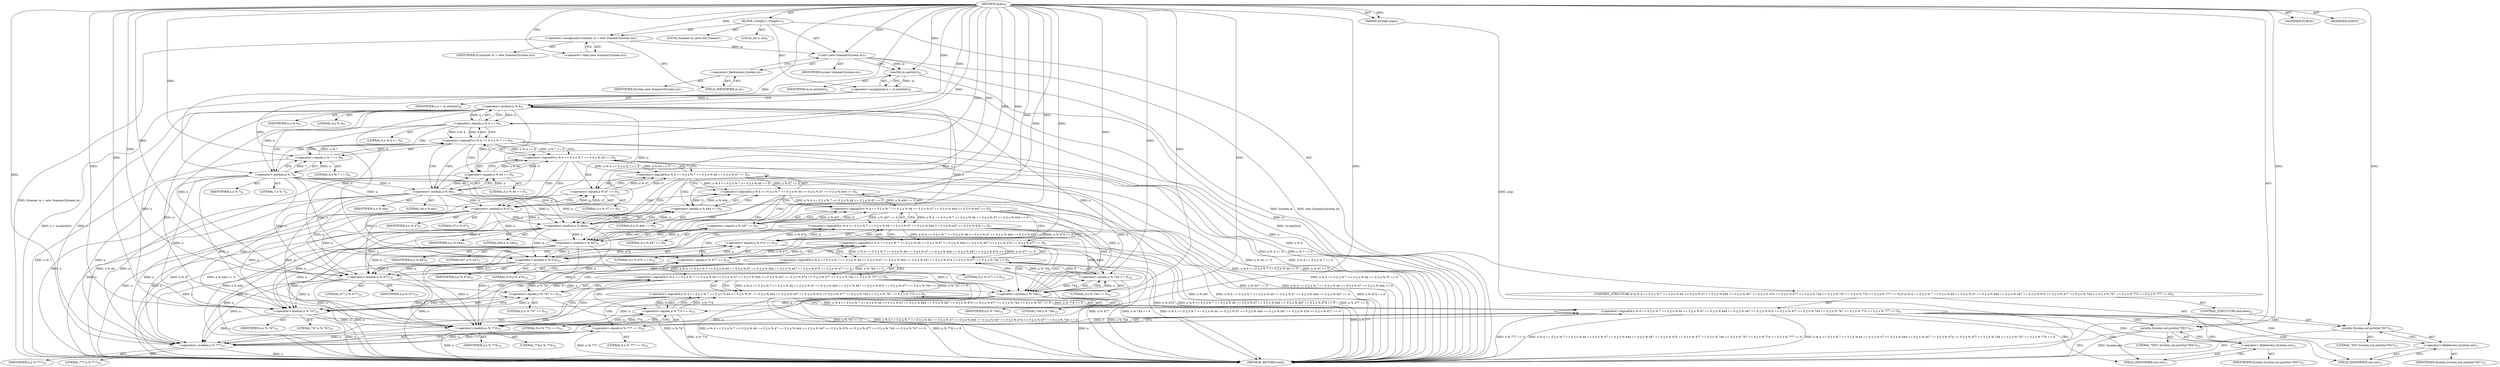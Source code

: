 digraph "main" {  
"19" [label = <(METHOD,main)<SUB>4</SUB>> ]
"20" [label = <(PARAM,String[] args)<SUB>4</SUB>> ]
"21" [label = <(BLOCK,&lt;empty&gt;,&lt;empty&gt;)<SUB>5</SUB>> ]
"22" [label = <(LOCAL,int n: int)<SUB>6</SUB>> ]
"4" [label = <(LOCAL,Scanner in: java.util.Scanner)<SUB>7</SUB>> ]
"23" [label = <(&lt;operator&gt;.assignment,Scanner in = new Scanner(System.in))<SUB>7</SUB>> ]
"24" [label = <(IDENTIFIER,in,Scanner in = new Scanner(System.in))<SUB>7</SUB>> ]
"25" [label = <(&lt;operator&gt;.alloc,new Scanner(System.in))<SUB>7</SUB>> ]
"26" [label = <(&lt;init&gt;,new Scanner(System.in))<SUB>7</SUB>> ]
"3" [label = <(IDENTIFIER,in,new Scanner(System.in))<SUB>7</SUB>> ]
"27" [label = <(&lt;operator&gt;.fieldAccess,System.in)<SUB>7</SUB>> ]
"28" [label = <(IDENTIFIER,System,new Scanner(System.in))<SUB>7</SUB>> ]
"29" [label = <(FIELD_IDENTIFIER,in,in)<SUB>7</SUB>> ]
"30" [label = <(&lt;operator&gt;.assignment,n = in.nextInt())<SUB>8</SUB>> ]
"31" [label = <(IDENTIFIER,n,n = in.nextInt())<SUB>8</SUB>> ]
"32" [label = <(nextInt,in.nextInt())<SUB>8</SUB>> ]
"33" [label = <(IDENTIFIER,in,in.nextInt())<SUB>8</SUB>> ]
"34" [label = <(CONTROL_STRUCTURE,if (n % 4 == 0 || n % 7 == 0 || n % 44 == 0 || n % 47 == 0 || n % 444 == 0 || n % 447 == 0 || n % 474 == 0 || n % 477 == 0 || n % 744 == 0 || n % 747 == 0 || n % 774 == 0 || n % 777 == 0),if (n % 4 == 0 || n % 7 == 0 || n % 44 == 0 || n % 47 == 0 || n % 444 == 0 || n % 447 == 0 || n % 474 == 0 || n % 477 == 0 || n % 744 == 0 || n % 747 == 0 || n % 774 == 0 || n % 777 == 0))<SUB>9</SUB>> ]
"35" [label = <(&lt;operator&gt;.logicalOr,n % 4 == 0 || n % 7 == 0 || n % 44 == 0 || n % 47 == 0 || n % 444 == 0 || n % 447 == 0 || n % 474 == 0 || n % 477 == 0 || n % 744 == 0 || n % 747 == 0 || n % 774 == 0 || n % 777 == 0)<SUB>9</SUB>> ]
"36" [label = <(&lt;operator&gt;.logicalOr,n % 4 == 0 || n % 7 == 0 || n % 44 == 0 || n % 47 == 0 || n % 444 == 0 || n % 447 == 0 || n % 474 == 0 || n % 477 == 0 || n % 744 == 0 || n % 747 == 0 || n % 774 == 0)<SUB>9</SUB>> ]
"37" [label = <(&lt;operator&gt;.logicalOr,n % 4 == 0 || n % 7 == 0 || n % 44 == 0 || n % 47 == 0 || n % 444 == 0 || n % 447 == 0 || n % 474 == 0 || n % 477 == 0 || n % 744 == 0 || n % 747 == 0)<SUB>9</SUB>> ]
"38" [label = <(&lt;operator&gt;.logicalOr,n % 4 == 0 || n % 7 == 0 || n % 44 == 0 || n % 47 == 0 || n % 444 == 0 || n % 447 == 0 || n % 474 == 0 || n % 477 == 0 || n % 744 == 0)<SUB>9</SUB>> ]
"39" [label = <(&lt;operator&gt;.logicalOr,n % 4 == 0 || n % 7 == 0 || n % 44 == 0 || n % 47 == 0 || n % 444 == 0 || n % 447 == 0 || n % 474 == 0 || n % 477 == 0)<SUB>9</SUB>> ]
"40" [label = <(&lt;operator&gt;.logicalOr,n % 4 == 0 || n % 7 == 0 || n % 44 == 0 || n % 47 == 0 || n % 444 == 0 || n % 447 == 0 || n % 474 == 0)<SUB>9</SUB>> ]
"41" [label = <(&lt;operator&gt;.logicalOr,n % 4 == 0 || n % 7 == 0 || n % 44 == 0 || n % 47 == 0 || n % 444 == 0 || n % 447 == 0)<SUB>9</SUB>> ]
"42" [label = <(&lt;operator&gt;.logicalOr,n % 4 == 0 || n % 7 == 0 || n % 44 == 0 || n % 47 == 0 || n % 444 == 0)<SUB>9</SUB>> ]
"43" [label = <(&lt;operator&gt;.logicalOr,n % 4 == 0 || n % 7 == 0 || n % 44 == 0 || n % 47 == 0)<SUB>9</SUB>> ]
"44" [label = <(&lt;operator&gt;.logicalOr,n % 4 == 0 || n % 7 == 0 || n % 44 == 0)<SUB>9</SUB>> ]
"45" [label = <(&lt;operator&gt;.logicalOr,n % 4 == 0 || n % 7 == 0)<SUB>9</SUB>> ]
"46" [label = <(&lt;operator&gt;.equals,n % 4 == 0)<SUB>9</SUB>> ]
"47" [label = <(&lt;operator&gt;.modulo,n % 4)<SUB>9</SUB>> ]
"48" [label = <(IDENTIFIER,n,n % 4)<SUB>9</SUB>> ]
"49" [label = <(LITERAL,4,n % 4)<SUB>9</SUB>> ]
"50" [label = <(LITERAL,0,n % 4 == 0)<SUB>9</SUB>> ]
"51" [label = <(&lt;operator&gt;.equals,n % 7 == 0)<SUB>9</SUB>> ]
"52" [label = <(&lt;operator&gt;.modulo,n % 7)<SUB>9</SUB>> ]
"53" [label = <(IDENTIFIER,n,n % 7)<SUB>9</SUB>> ]
"54" [label = <(LITERAL,7,n % 7)<SUB>9</SUB>> ]
"55" [label = <(LITERAL,0,n % 7 == 0)<SUB>9</SUB>> ]
"56" [label = <(&lt;operator&gt;.equals,n % 44 == 0)<SUB>9</SUB>> ]
"57" [label = <(&lt;operator&gt;.modulo,n % 44)<SUB>9</SUB>> ]
"58" [label = <(IDENTIFIER,n,n % 44)<SUB>9</SUB>> ]
"59" [label = <(LITERAL,44,n % 44)<SUB>9</SUB>> ]
"60" [label = <(LITERAL,0,n % 44 == 0)<SUB>9</SUB>> ]
"61" [label = <(&lt;operator&gt;.equals,n % 47 == 0)<SUB>9</SUB>> ]
"62" [label = <(&lt;operator&gt;.modulo,n % 47)<SUB>9</SUB>> ]
"63" [label = <(IDENTIFIER,n,n % 47)<SUB>9</SUB>> ]
"64" [label = <(LITERAL,47,n % 47)<SUB>9</SUB>> ]
"65" [label = <(LITERAL,0,n % 47 == 0)<SUB>9</SUB>> ]
"66" [label = <(&lt;operator&gt;.equals,n % 444 == 0)<SUB>9</SUB>> ]
"67" [label = <(&lt;operator&gt;.modulo,n % 444)<SUB>9</SUB>> ]
"68" [label = <(IDENTIFIER,n,n % 444)<SUB>9</SUB>> ]
"69" [label = <(LITERAL,444,n % 444)<SUB>9</SUB>> ]
"70" [label = <(LITERAL,0,n % 444 == 0)<SUB>9</SUB>> ]
"71" [label = <(&lt;operator&gt;.equals,n % 447 == 0)<SUB>9</SUB>> ]
"72" [label = <(&lt;operator&gt;.modulo,n % 447)<SUB>9</SUB>> ]
"73" [label = <(IDENTIFIER,n,n % 447)<SUB>9</SUB>> ]
"74" [label = <(LITERAL,447,n % 447)<SUB>9</SUB>> ]
"75" [label = <(LITERAL,0,n % 447 == 0)<SUB>9</SUB>> ]
"76" [label = <(&lt;operator&gt;.equals,n % 474 == 0)<SUB>10</SUB>> ]
"77" [label = <(&lt;operator&gt;.modulo,n % 474)<SUB>10</SUB>> ]
"78" [label = <(IDENTIFIER,n,n % 474)<SUB>10</SUB>> ]
"79" [label = <(LITERAL,474,n % 474)<SUB>10</SUB>> ]
"80" [label = <(LITERAL,0,n % 474 == 0)<SUB>10</SUB>> ]
"81" [label = <(&lt;operator&gt;.equals,n % 477 == 0)<SUB>10</SUB>> ]
"82" [label = <(&lt;operator&gt;.modulo,n % 477)<SUB>10</SUB>> ]
"83" [label = <(IDENTIFIER,n,n % 477)<SUB>10</SUB>> ]
"84" [label = <(LITERAL,477,n % 477)<SUB>10</SUB>> ]
"85" [label = <(LITERAL,0,n % 477 == 0)<SUB>10</SUB>> ]
"86" [label = <(&lt;operator&gt;.equals,n % 744 == 0)<SUB>10</SUB>> ]
"87" [label = <(&lt;operator&gt;.modulo,n % 744)<SUB>10</SUB>> ]
"88" [label = <(IDENTIFIER,n,n % 744)<SUB>10</SUB>> ]
"89" [label = <(LITERAL,744,n % 744)<SUB>10</SUB>> ]
"90" [label = <(LITERAL,0,n % 744 == 0)<SUB>10</SUB>> ]
"91" [label = <(&lt;operator&gt;.equals,n % 747 == 0)<SUB>10</SUB>> ]
"92" [label = <(&lt;operator&gt;.modulo,n % 747)<SUB>10</SUB>> ]
"93" [label = <(IDENTIFIER,n,n % 747)<SUB>10</SUB>> ]
"94" [label = <(LITERAL,747,n % 747)<SUB>10</SUB>> ]
"95" [label = <(LITERAL,0,n % 747 == 0)<SUB>10</SUB>> ]
"96" [label = <(&lt;operator&gt;.equals,n % 774 == 0)<SUB>10</SUB>> ]
"97" [label = <(&lt;operator&gt;.modulo,n % 774)<SUB>10</SUB>> ]
"98" [label = <(IDENTIFIER,n,n % 774)<SUB>10</SUB>> ]
"99" [label = <(LITERAL,774,n % 774)<SUB>10</SUB>> ]
"100" [label = <(LITERAL,0,n % 774 == 0)<SUB>10</SUB>> ]
"101" [label = <(&lt;operator&gt;.equals,n % 777 == 0)<SUB>10</SUB>> ]
"102" [label = <(&lt;operator&gt;.modulo,n % 777)<SUB>10</SUB>> ]
"103" [label = <(IDENTIFIER,n,n % 777)<SUB>10</SUB>> ]
"104" [label = <(LITERAL,777,n % 777)<SUB>10</SUB>> ]
"105" [label = <(LITERAL,0,n % 777 == 0)<SUB>10</SUB>> ]
"106" [label = <(println,System.out.println(&quot;YES&quot;))<SUB>11</SUB>> ]
"107" [label = <(&lt;operator&gt;.fieldAccess,System.out)<SUB>11</SUB>> ]
"108" [label = <(IDENTIFIER,System,System.out.println(&quot;YES&quot;))<SUB>11</SUB>> ]
"109" [label = <(FIELD_IDENTIFIER,out,out)<SUB>11</SUB>> ]
"110" [label = <(LITERAL,&quot;YES&quot;,System.out.println(&quot;YES&quot;))<SUB>11</SUB>> ]
"111" [label = <(CONTROL_STRUCTURE,else,else)<SUB>11</SUB>> ]
"112" [label = <(println,System.out.println(&quot;NO&quot;))<SUB>11</SUB>> ]
"113" [label = <(&lt;operator&gt;.fieldAccess,System.out)<SUB>11</SUB>> ]
"114" [label = <(IDENTIFIER,System,System.out.println(&quot;NO&quot;))<SUB>11</SUB>> ]
"115" [label = <(FIELD_IDENTIFIER,out,out)<SUB>11</SUB>> ]
"116" [label = <(LITERAL,&quot;NO&quot;,System.out.println(&quot;NO&quot;))<SUB>11</SUB>> ]
"117" [label = <(MODIFIER,PUBLIC)> ]
"118" [label = <(MODIFIER,STATIC)> ]
"119" [label = <(METHOD_RETURN,void)<SUB>4</SUB>> ]
  "19" -> "20"  [ label = "AST: "] 
  "19" -> "21"  [ label = "AST: "] 
  "19" -> "117"  [ label = "AST: "] 
  "19" -> "118"  [ label = "AST: "] 
  "19" -> "119"  [ label = "AST: "] 
  "21" -> "22"  [ label = "AST: "] 
  "21" -> "4"  [ label = "AST: "] 
  "21" -> "23"  [ label = "AST: "] 
  "21" -> "26"  [ label = "AST: "] 
  "21" -> "30"  [ label = "AST: "] 
  "21" -> "34"  [ label = "AST: "] 
  "23" -> "24"  [ label = "AST: "] 
  "23" -> "25"  [ label = "AST: "] 
  "26" -> "3"  [ label = "AST: "] 
  "26" -> "27"  [ label = "AST: "] 
  "27" -> "28"  [ label = "AST: "] 
  "27" -> "29"  [ label = "AST: "] 
  "30" -> "31"  [ label = "AST: "] 
  "30" -> "32"  [ label = "AST: "] 
  "32" -> "33"  [ label = "AST: "] 
  "34" -> "35"  [ label = "AST: "] 
  "34" -> "106"  [ label = "AST: "] 
  "34" -> "111"  [ label = "AST: "] 
  "35" -> "36"  [ label = "AST: "] 
  "35" -> "101"  [ label = "AST: "] 
  "36" -> "37"  [ label = "AST: "] 
  "36" -> "96"  [ label = "AST: "] 
  "37" -> "38"  [ label = "AST: "] 
  "37" -> "91"  [ label = "AST: "] 
  "38" -> "39"  [ label = "AST: "] 
  "38" -> "86"  [ label = "AST: "] 
  "39" -> "40"  [ label = "AST: "] 
  "39" -> "81"  [ label = "AST: "] 
  "40" -> "41"  [ label = "AST: "] 
  "40" -> "76"  [ label = "AST: "] 
  "41" -> "42"  [ label = "AST: "] 
  "41" -> "71"  [ label = "AST: "] 
  "42" -> "43"  [ label = "AST: "] 
  "42" -> "66"  [ label = "AST: "] 
  "43" -> "44"  [ label = "AST: "] 
  "43" -> "61"  [ label = "AST: "] 
  "44" -> "45"  [ label = "AST: "] 
  "44" -> "56"  [ label = "AST: "] 
  "45" -> "46"  [ label = "AST: "] 
  "45" -> "51"  [ label = "AST: "] 
  "46" -> "47"  [ label = "AST: "] 
  "46" -> "50"  [ label = "AST: "] 
  "47" -> "48"  [ label = "AST: "] 
  "47" -> "49"  [ label = "AST: "] 
  "51" -> "52"  [ label = "AST: "] 
  "51" -> "55"  [ label = "AST: "] 
  "52" -> "53"  [ label = "AST: "] 
  "52" -> "54"  [ label = "AST: "] 
  "56" -> "57"  [ label = "AST: "] 
  "56" -> "60"  [ label = "AST: "] 
  "57" -> "58"  [ label = "AST: "] 
  "57" -> "59"  [ label = "AST: "] 
  "61" -> "62"  [ label = "AST: "] 
  "61" -> "65"  [ label = "AST: "] 
  "62" -> "63"  [ label = "AST: "] 
  "62" -> "64"  [ label = "AST: "] 
  "66" -> "67"  [ label = "AST: "] 
  "66" -> "70"  [ label = "AST: "] 
  "67" -> "68"  [ label = "AST: "] 
  "67" -> "69"  [ label = "AST: "] 
  "71" -> "72"  [ label = "AST: "] 
  "71" -> "75"  [ label = "AST: "] 
  "72" -> "73"  [ label = "AST: "] 
  "72" -> "74"  [ label = "AST: "] 
  "76" -> "77"  [ label = "AST: "] 
  "76" -> "80"  [ label = "AST: "] 
  "77" -> "78"  [ label = "AST: "] 
  "77" -> "79"  [ label = "AST: "] 
  "81" -> "82"  [ label = "AST: "] 
  "81" -> "85"  [ label = "AST: "] 
  "82" -> "83"  [ label = "AST: "] 
  "82" -> "84"  [ label = "AST: "] 
  "86" -> "87"  [ label = "AST: "] 
  "86" -> "90"  [ label = "AST: "] 
  "87" -> "88"  [ label = "AST: "] 
  "87" -> "89"  [ label = "AST: "] 
  "91" -> "92"  [ label = "AST: "] 
  "91" -> "95"  [ label = "AST: "] 
  "92" -> "93"  [ label = "AST: "] 
  "92" -> "94"  [ label = "AST: "] 
  "96" -> "97"  [ label = "AST: "] 
  "96" -> "100"  [ label = "AST: "] 
  "97" -> "98"  [ label = "AST: "] 
  "97" -> "99"  [ label = "AST: "] 
  "101" -> "102"  [ label = "AST: "] 
  "101" -> "105"  [ label = "AST: "] 
  "102" -> "103"  [ label = "AST: "] 
  "102" -> "104"  [ label = "AST: "] 
  "106" -> "107"  [ label = "AST: "] 
  "106" -> "110"  [ label = "AST: "] 
  "107" -> "108"  [ label = "AST: "] 
  "107" -> "109"  [ label = "AST: "] 
  "111" -> "112"  [ label = "AST: "] 
  "112" -> "113"  [ label = "AST: "] 
  "112" -> "116"  [ label = "AST: "] 
  "113" -> "114"  [ label = "AST: "] 
  "113" -> "115"  [ label = "AST: "] 
  "23" -> "29"  [ label = "CFG: "] 
  "26" -> "32"  [ label = "CFG: "] 
  "30" -> "47"  [ label = "CFG: "] 
  "25" -> "23"  [ label = "CFG: "] 
  "27" -> "26"  [ label = "CFG: "] 
  "32" -> "30"  [ label = "CFG: "] 
  "35" -> "109"  [ label = "CFG: "] 
  "35" -> "115"  [ label = "CFG: "] 
  "106" -> "119"  [ label = "CFG: "] 
  "29" -> "27"  [ label = "CFG: "] 
  "36" -> "35"  [ label = "CFG: "] 
  "36" -> "102"  [ label = "CFG: "] 
  "101" -> "35"  [ label = "CFG: "] 
  "107" -> "106"  [ label = "CFG: "] 
  "112" -> "119"  [ label = "CFG: "] 
  "37" -> "36"  [ label = "CFG: "] 
  "37" -> "97"  [ label = "CFG: "] 
  "96" -> "36"  [ label = "CFG: "] 
  "102" -> "101"  [ label = "CFG: "] 
  "109" -> "107"  [ label = "CFG: "] 
  "113" -> "112"  [ label = "CFG: "] 
  "38" -> "37"  [ label = "CFG: "] 
  "38" -> "92"  [ label = "CFG: "] 
  "91" -> "37"  [ label = "CFG: "] 
  "97" -> "96"  [ label = "CFG: "] 
  "115" -> "113"  [ label = "CFG: "] 
  "39" -> "38"  [ label = "CFG: "] 
  "39" -> "87"  [ label = "CFG: "] 
  "86" -> "38"  [ label = "CFG: "] 
  "92" -> "91"  [ label = "CFG: "] 
  "40" -> "39"  [ label = "CFG: "] 
  "40" -> "82"  [ label = "CFG: "] 
  "81" -> "39"  [ label = "CFG: "] 
  "87" -> "86"  [ label = "CFG: "] 
  "41" -> "40"  [ label = "CFG: "] 
  "41" -> "77"  [ label = "CFG: "] 
  "76" -> "40"  [ label = "CFG: "] 
  "82" -> "81"  [ label = "CFG: "] 
  "42" -> "41"  [ label = "CFG: "] 
  "42" -> "72"  [ label = "CFG: "] 
  "71" -> "41"  [ label = "CFG: "] 
  "77" -> "76"  [ label = "CFG: "] 
  "43" -> "42"  [ label = "CFG: "] 
  "43" -> "67"  [ label = "CFG: "] 
  "66" -> "42"  [ label = "CFG: "] 
  "72" -> "71"  [ label = "CFG: "] 
  "44" -> "43"  [ label = "CFG: "] 
  "44" -> "62"  [ label = "CFG: "] 
  "61" -> "43"  [ label = "CFG: "] 
  "67" -> "66"  [ label = "CFG: "] 
  "45" -> "44"  [ label = "CFG: "] 
  "45" -> "57"  [ label = "CFG: "] 
  "56" -> "44"  [ label = "CFG: "] 
  "62" -> "61"  [ label = "CFG: "] 
  "46" -> "45"  [ label = "CFG: "] 
  "46" -> "52"  [ label = "CFG: "] 
  "51" -> "45"  [ label = "CFG: "] 
  "57" -> "56"  [ label = "CFG: "] 
  "47" -> "46"  [ label = "CFG: "] 
  "52" -> "51"  [ label = "CFG: "] 
  "19" -> "25"  [ label = "CFG: "] 
  "20" -> "119"  [ label = "DDG: args"] 
  "23" -> "119"  [ label = "DDG: Scanner in = new Scanner(System.in)"] 
  "26" -> "119"  [ label = "DDG: System.in"] 
  "26" -> "119"  [ label = "DDG: new Scanner(System.in)"] 
  "32" -> "119"  [ label = "DDG: in"] 
  "30" -> "119"  [ label = "DDG: in.nextInt()"] 
  "30" -> "119"  [ label = "DDG: n = in.nextInt()"] 
  "47" -> "119"  [ label = "DDG: n"] 
  "46" -> "119"  [ label = "DDG: n % 4"] 
  "45" -> "119"  [ label = "DDG: n % 4 == 0"] 
  "52" -> "119"  [ label = "DDG: n"] 
  "51" -> "119"  [ label = "DDG: n % 7"] 
  "45" -> "119"  [ label = "DDG: n % 7 == 0"] 
  "44" -> "119"  [ label = "DDG: n % 4 == 0 || n % 7 == 0"] 
  "57" -> "119"  [ label = "DDG: n"] 
  "56" -> "119"  [ label = "DDG: n % 44"] 
  "44" -> "119"  [ label = "DDG: n % 44 == 0"] 
  "43" -> "119"  [ label = "DDG: n % 4 == 0 || n % 7 == 0 || n % 44 == 0"] 
  "62" -> "119"  [ label = "DDG: n"] 
  "61" -> "119"  [ label = "DDG: n % 47"] 
  "43" -> "119"  [ label = "DDG: n % 47 == 0"] 
  "42" -> "119"  [ label = "DDG: n % 4 == 0 || n % 7 == 0 || n % 44 == 0 || n % 47 == 0"] 
  "67" -> "119"  [ label = "DDG: n"] 
  "66" -> "119"  [ label = "DDG: n % 444"] 
  "42" -> "119"  [ label = "DDG: n % 444 == 0"] 
  "41" -> "119"  [ label = "DDG: n % 4 == 0 || n % 7 == 0 || n % 44 == 0 || n % 47 == 0 || n % 444 == 0"] 
  "72" -> "119"  [ label = "DDG: n"] 
  "71" -> "119"  [ label = "DDG: n % 447"] 
  "41" -> "119"  [ label = "DDG: n % 447 == 0"] 
  "40" -> "119"  [ label = "DDG: n % 4 == 0 || n % 7 == 0 || n % 44 == 0 || n % 47 == 0 || n % 444 == 0 || n % 447 == 0"] 
  "77" -> "119"  [ label = "DDG: n"] 
  "76" -> "119"  [ label = "DDG: n % 474"] 
  "40" -> "119"  [ label = "DDG: n % 474 == 0"] 
  "39" -> "119"  [ label = "DDG: n % 4 == 0 || n % 7 == 0 || n % 44 == 0 || n % 47 == 0 || n % 444 == 0 || n % 447 == 0 || n % 474 == 0"] 
  "82" -> "119"  [ label = "DDG: n"] 
  "81" -> "119"  [ label = "DDG: n % 477"] 
  "39" -> "119"  [ label = "DDG: n % 477 == 0"] 
  "38" -> "119"  [ label = "DDG: n % 4 == 0 || n % 7 == 0 || n % 44 == 0 || n % 47 == 0 || n % 444 == 0 || n % 447 == 0 || n % 474 == 0 || n % 477 == 0"] 
  "87" -> "119"  [ label = "DDG: n"] 
  "86" -> "119"  [ label = "DDG: n % 744"] 
  "38" -> "119"  [ label = "DDG: n % 744 == 0"] 
  "37" -> "119"  [ label = "DDG: n % 4 == 0 || n % 7 == 0 || n % 44 == 0 || n % 47 == 0 || n % 444 == 0 || n % 447 == 0 || n % 474 == 0 || n % 477 == 0 || n % 744 == 0"] 
  "92" -> "119"  [ label = "DDG: n"] 
  "91" -> "119"  [ label = "DDG: n % 747"] 
  "37" -> "119"  [ label = "DDG: n % 747 == 0"] 
  "36" -> "119"  [ label = "DDG: n % 4 == 0 || n % 7 == 0 || n % 44 == 0 || n % 47 == 0 || n % 444 == 0 || n % 447 == 0 || n % 474 == 0 || n % 477 == 0 || n % 744 == 0 || n % 747 == 0"] 
  "97" -> "119"  [ label = "DDG: n"] 
  "96" -> "119"  [ label = "DDG: n % 774"] 
  "36" -> "119"  [ label = "DDG: n % 774 == 0"] 
  "35" -> "119"  [ label = "DDG: n % 4 == 0 || n % 7 == 0 || n % 44 == 0 || n % 47 == 0 || n % 444 == 0 || n % 447 == 0 || n % 474 == 0 || n % 477 == 0 || n % 744 == 0 || n % 747 == 0 || n % 774 == 0"] 
  "102" -> "119"  [ label = "DDG: n"] 
  "101" -> "119"  [ label = "DDG: n % 777"] 
  "35" -> "119"  [ label = "DDG: n % 777 == 0"] 
  "35" -> "119"  [ label = "DDG: n % 4 == 0 || n % 7 == 0 || n % 44 == 0 || n % 47 == 0 || n % 444 == 0 || n % 447 == 0 || n % 474 == 0 || n % 477 == 0 || n % 744 == 0 || n % 747 == 0 || n % 774 == 0 || n % 777 == 0"] 
  "106" -> "119"  [ label = "DDG: System.out"] 
  "19" -> "20"  [ label = "DDG: "] 
  "19" -> "23"  [ label = "DDG: "] 
  "32" -> "30"  [ label = "DDG: in"] 
  "23" -> "26"  [ label = "DDG: in"] 
  "19" -> "26"  [ label = "DDG: "] 
  "26" -> "32"  [ label = "DDG: in"] 
  "19" -> "32"  [ label = "DDG: "] 
  "36" -> "35"  [ label = "DDG: n % 4 == 0 || n % 7 == 0 || n % 44 == 0 || n % 47 == 0 || n % 444 == 0 || n % 447 == 0 || n % 474 == 0 || n % 477 == 0 || n % 744 == 0 || n % 747 == 0"] 
  "36" -> "35"  [ label = "DDG: n % 774 == 0"] 
  "101" -> "35"  [ label = "DDG: n % 777"] 
  "101" -> "35"  [ label = "DDG: 0"] 
  "19" -> "106"  [ label = "DDG: "] 
  "37" -> "36"  [ label = "DDG: n % 4 == 0 || n % 7 == 0 || n % 44 == 0 || n % 47 == 0 || n % 444 == 0 || n % 447 == 0 || n % 474 == 0 || n % 477 == 0 || n % 744 == 0"] 
  "37" -> "36"  [ label = "DDG: n % 747 == 0"] 
  "96" -> "36"  [ label = "DDG: n % 774"] 
  "96" -> "36"  [ label = "DDG: 0"] 
  "102" -> "101"  [ label = "DDG: n"] 
  "102" -> "101"  [ label = "DDG: 777"] 
  "19" -> "101"  [ label = "DDG: "] 
  "19" -> "112"  [ label = "DDG: "] 
  "38" -> "37"  [ label = "DDG: n % 4 == 0 || n % 7 == 0 || n % 44 == 0 || n % 47 == 0 || n % 444 == 0 || n % 447 == 0 || n % 474 == 0 || n % 477 == 0"] 
  "38" -> "37"  [ label = "DDG: n % 744 == 0"] 
  "91" -> "37"  [ label = "DDG: n % 747"] 
  "91" -> "37"  [ label = "DDG: 0"] 
  "97" -> "96"  [ label = "DDG: n"] 
  "97" -> "96"  [ label = "DDG: 774"] 
  "19" -> "96"  [ label = "DDG: "] 
  "47" -> "102"  [ label = "DDG: n"] 
  "52" -> "102"  [ label = "DDG: n"] 
  "57" -> "102"  [ label = "DDG: n"] 
  "62" -> "102"  [ label = "DDG: n"] 
  "67" -> "102"  [ label = "DDG: n"] 
  "72" -> "102"  [ label = "DDG: n"] 
  "77" -> "102"  [ label = "DDG: n"] 
  "82" -> "102"  [ label = "DDG: n"] 
  "87" -> "102"  [ label = "DDG: n"] 
  "92" -> "102"  [ label = "DDG: n"] 
  "97" -> "102"  [ label = "DDG: n"] 
  "19" -> "102"  [ label = "DDG: "] 
  "39" -> "38"  [ label = "DDG: n % 4 == 0 || n % 7 == 0 || n % 44 == 0 || n % 47 == 0 || n % 444 == 0 || n % 447 == 0 || n % 474 == 0"] 
  "39" -> "38"  [ label = "DDG: n % 477 == 0"] 
  "86" -> "38"  [ label = "DDG: n % 744"] 
  "86" -> "38"  [ label = "DDG: 0"] 
  "92" -> "91"  [ label = "DDG: n"] 
  "92" -> "91"  [ label = "DDG: 747"] 
  "19" -> "91"  [ label = "DDG: "] 
  "47" -> "97"  [ label = "DDG: n"] 
  "52" -> "97"  [ label = "DDG: n"] 
  "57" -> "97"  [ label = "DDG: n"] 
  "62" -> "97"  [ label = "DDG: n"] 
  "67" -> "97"  [ label = "DDG: n"] 
  "72" -> "97"  [ label = "DDG: n"] 
  "77" -> "97"  [ label = "DDG: n"] 
  "82" -> "97"  [ label = "DDG: n"] 
  "87" -> "97"  [ label = "DDG: n"] 
  "92" -> "97"  [ label = "DDG: n"] 
  "19" -> "97"  [ label = "DDG: "] 
  "40" -> "39"  [ label = "DDG: n % 4 == 0 || n % 7 == 0 || n % 44 == 0 || n % 47 == 0 || n % 444 == 0 || n % 447 == 0"] 
  "40" -> "39"  [ label = "DDG: n % 474 == 0"] 
  "81" -> "39"  [ label = "DDG: n % 477"] 
  "81" -> "39"  [ label = "DDG: 0"] 
  "87" -> "86"  [ label = "DDG: n"] 
  "87" -> "86"  [ label = "DDG: 744"] 
  "19" -> "86"  [ label = "DDG: "] 
  "47" -> "92"  [ label = "DDG: n"] 
  "52" -> "92"  [ label = "DDG: n"] 
  "57" -> "92"  [ label = "DDG: n"] 
  "62" -> "92"  [ label = "DDG: n"] 
  "67" -> "92"  [ label = "DDG: n"] 
  "72" -> "92"  [ label = "DDG: n"] 
  "77" -> "92"  [ label = "DDG: n"] 
  "82" -> "92"  [ label = "DDG: n"] 
  "87" -> "92"  [ label = "DDG: n"] 
  "19" -> "92"  [ label = "DDG: "] 
  "41" -> "40"  [ label = "DDG: n % 4 == 0 || n % 7 == 0 || n % 44 == 0 || n % 47 == 0 || n % 444 == 0"] 
  "41" -> "40"  [ label = "DDG: n % 447 == 0"] 
  "76" -> "40"  [ label = "DDG: n % 474"] 
  "76" -> "40"  [ label = "DDG: 0"] 
  "82" -> "81"  [ label = "DDG: n"] 
  "82" -> "81"  [ label = "DDG: 477"] 
  "19" -> "81"  [ label = "DDG: "] 
  "47" -> "87"  [ label = "DDG: n"] 
  "52" -> "87"  [ label = "DDG: n"] 
  "57" -> "87"  [ label = "DDG: n"] 
  "62" -> "87"  [ label = "DDG: n"] 
  "67" -> "87"  [ label = "DDG: n"] 
  "72" -> "87"  [ label = "DDG: n"] 
  "77" -> "87"  [ label = "DDG: n"] 
  "82" -> "87"  [ label = "DDG: n"] 
  "19" -> "87"  [ label = "DDG: "] 
  "42" -> "41"  [ label = "DDG: n % 4 == 0 || n % 7 == 0 || n % 44 == 0 || n % 47 == 0"] 
  "42" -> "41"  [ label = "DDG: n % 444 == 0"] 
  "71" -> "41"  [ label = "DDG: n % 447"] 
  "71" -> "41"  [ label = "DDG: 0"] 
  "77" -> "76"  [ label = "DDG: n"] 
  "77" -> "76"  [ label = "DDG: 474"] 
  "19" -> "76"  [ label = "DDG: "] 
  "47" -> "82"  [ label = "DDG: n"] 
  "52" -> "82"  [ label = "DDG: n"] 
  "57" -> "82"  [ label = "DDG: n"] 
  "62" -> "82"  [ label = "DDG: n"] 
  "67" -> "82"  [ label = "DDG: n"] 
  "72" -> "82"  [ label = "DDG: n"] 
  "77" -> "82"  [ label = "DDG: n"] 
  "19" -> "82"  [ label = "DDG: "] 
  "43" -> "42"  [ label = "DDG: n % 4 == 0 || n % 7 == 0 || n % 44 == 0"] 
  "43" -> "42"  [ label = "DDG: n % 47 == 0"] 
  "66" -> "42"  [ label = "DDG: n % 444"] 
  "66" -> "42"  [ label = "DDG: 0"] 
  "72" -> "71"  [ label = "DDG: n"] 
  "72" -> "71"  [ label = "DDG: 447"] 
  "19" -> "71"  [ label = "DDG: "] 
  "47" -> "77"  [ label = "DDG: n"] 
  "52" -> "77"  [ label = "DDG: n"] 
  "57" -> "77"  [ label = "DDG: n"] 
  "62" -> "77"  [ label = "DDG: n"] 
  "67" -> "77"  [ label = "DDG: n"] 
  "72" -> "77"  [ label = "DDG: n"] 
  "19" -> "77"  [ label = "DDG: "] 
  "44" -> "43"  [ label = "DDG: n % 4 == 0 || n % 7 == 0"] 
  "44" -> "43"  [ label = "DDG: n % 44 == 0"] 
  "61" -> "43"  [ label = "DDG: n % 47"] 
  "61" -> "43"  [ label = "DDG: 0"] 
  "67" -> "66"  [ label = "DDG: n"] 
  "67" -> "66"  [ label = "DDG: 444"] 
  "19" -> "66"  [ label = "DDG: "] 
  "47" -> "72"  [ label = "DDG: n"] 
  "52" -> "72"  [ label = "DDG: n"] 
  "57" -> "72"  [ label = "DDG: n"] 
  "62" -> "72"  [ label = "DDG: n"] 
  "67" -> "72"  [ label = "DDG: n"] 
  "19" -> "72"  [ label = "DDG: "] 
  "45" -> "44"  [ label = "DDG: n % 4 == 0"] 
  "45" -> "44"  [ label = "DDG: n % 7 == 0"] 
  "56" -> "44"  [ label = "DDG: n % 44"] 
  "56" -> "44"  [ label = "DDG: 0"] 
  "62" -> "61"  [ label = "DDG: n"] 
  "62" -> "61"  [ label = "DDG: 47"] 
  "19" -> "61"  [ label = "DDG: "] 
  "47" -> "67"  [ label = "DDG: n"] 
  "52" -> "67"  [ label = "DDG: n"] 
  "57" -> "67"  [ label = "DDG: n"] 
  "62" -> "67"  [ label = "DDG: n"] 
  "19" -> "67"  [ label = "DDG: "] 
  "46" -> "45"  [ label = "DDG: n % 4"] 
  "46" -> "45"  [ label = "DDG: 0"] 
  "51" -> "45"  [ label = "DDG: n % 7"] 
  "51" -> "45"  [ label = "DDG: 0"] 
  "57" -> "56"  [ label = "DDG: n"] 
  "57" -> "56"  [ label = "DDG: 44"] 
  "19" -> "56"  [ label = "DDG: "] 
  "47" -> "62"  [ label = "DDG: n"] 
  "52" -> "62"  [ label = "DDG: n"] 
  "57" -> "62"  [ label = "DDG: n"] 
  "19" -> "62"  [ label = "DDG: "] 
  "47" -> "46"  [ label = "DDG: n"] 
  "47" -> "46"  [ label = "DDG: 4"] 
  "19" -> "46"  [ label = "DDG: "] 
  "52" -> "51"  [ label = "DDG: n"] 
  "52" -> "51"  [ label = "DDG: 7"] 
  "19" -> "51"  [ label = "DDG: "] 
  "47" -> "57"  [ label = "DDG: n"] 
  "52" -> "57"  [ label = "DDG: n"] 
  "19" -> "57"  [ label = "DDG: "] 
  "30" -> "47"  [ label = "DDG: n"] 
  "19" -> "47"  [ label = "DDG: "] 
  "47" -> "52"  [ label = "DDG: n"] 
  "19" -> "52"  [ label = "DDG: "] 
  "35" -> "107"  [ label = "CDG: "] 
  "35" -> "115"  [ label = "CDG: "] 
  "35" -> "113"  [ label = "CDG: "] 
  "35" -> "106"  [ label = "CDG: "] 
  "35" -> "112"  [ label = "CDG: "] 
  "35" -> "109"  [ label = "CDG: "] 
  "36" -> "102"  [ label = "CDG: "] 
  "36" -> "101"  [ label = "CDG: "] 
  "37" -> "96"  [ label = "CDG: "] 
  "37" -> "97"  [ label = "CDG: "] 
  "38" -> "92"  [ label = "CDG: "] 
  "38" -> "91"  [ label = "CDG: "] 
  "39" -> "87"  [ label = "CDG: "] 
  "39" -> "86"  [ label = "CDG: "] 
  "40" -> "81"  [ label = "CDG: "] 
  "40" -> "82"  [ label = "CDG: "] 
  "41" -> "77"  [ label = "CDG: "] 
  "41" -> "76"  [ label = "CDG: "] 
  "42" -> "72"  [ label = "CDG: "] 
  "42" -> "71"  [ label = "CDG: "] 
  "43" -> "66"  [ label = "CDG: "] 
  "43" -> "67"  [ label = "CDG: "] 
  "44" -> "61"  [ label = "CDG: "] 
  "44" -> "62"  [ label = "CDG: "] 
  "45" -> "57"  [ label = "CDG: "] 
  "45" -> "56"  [ label = "CDG: "] 
  "46" -> "51"  [ label = "CDG: "] 
  "46" -> "52"  [ label = "CDG: "] 
}
